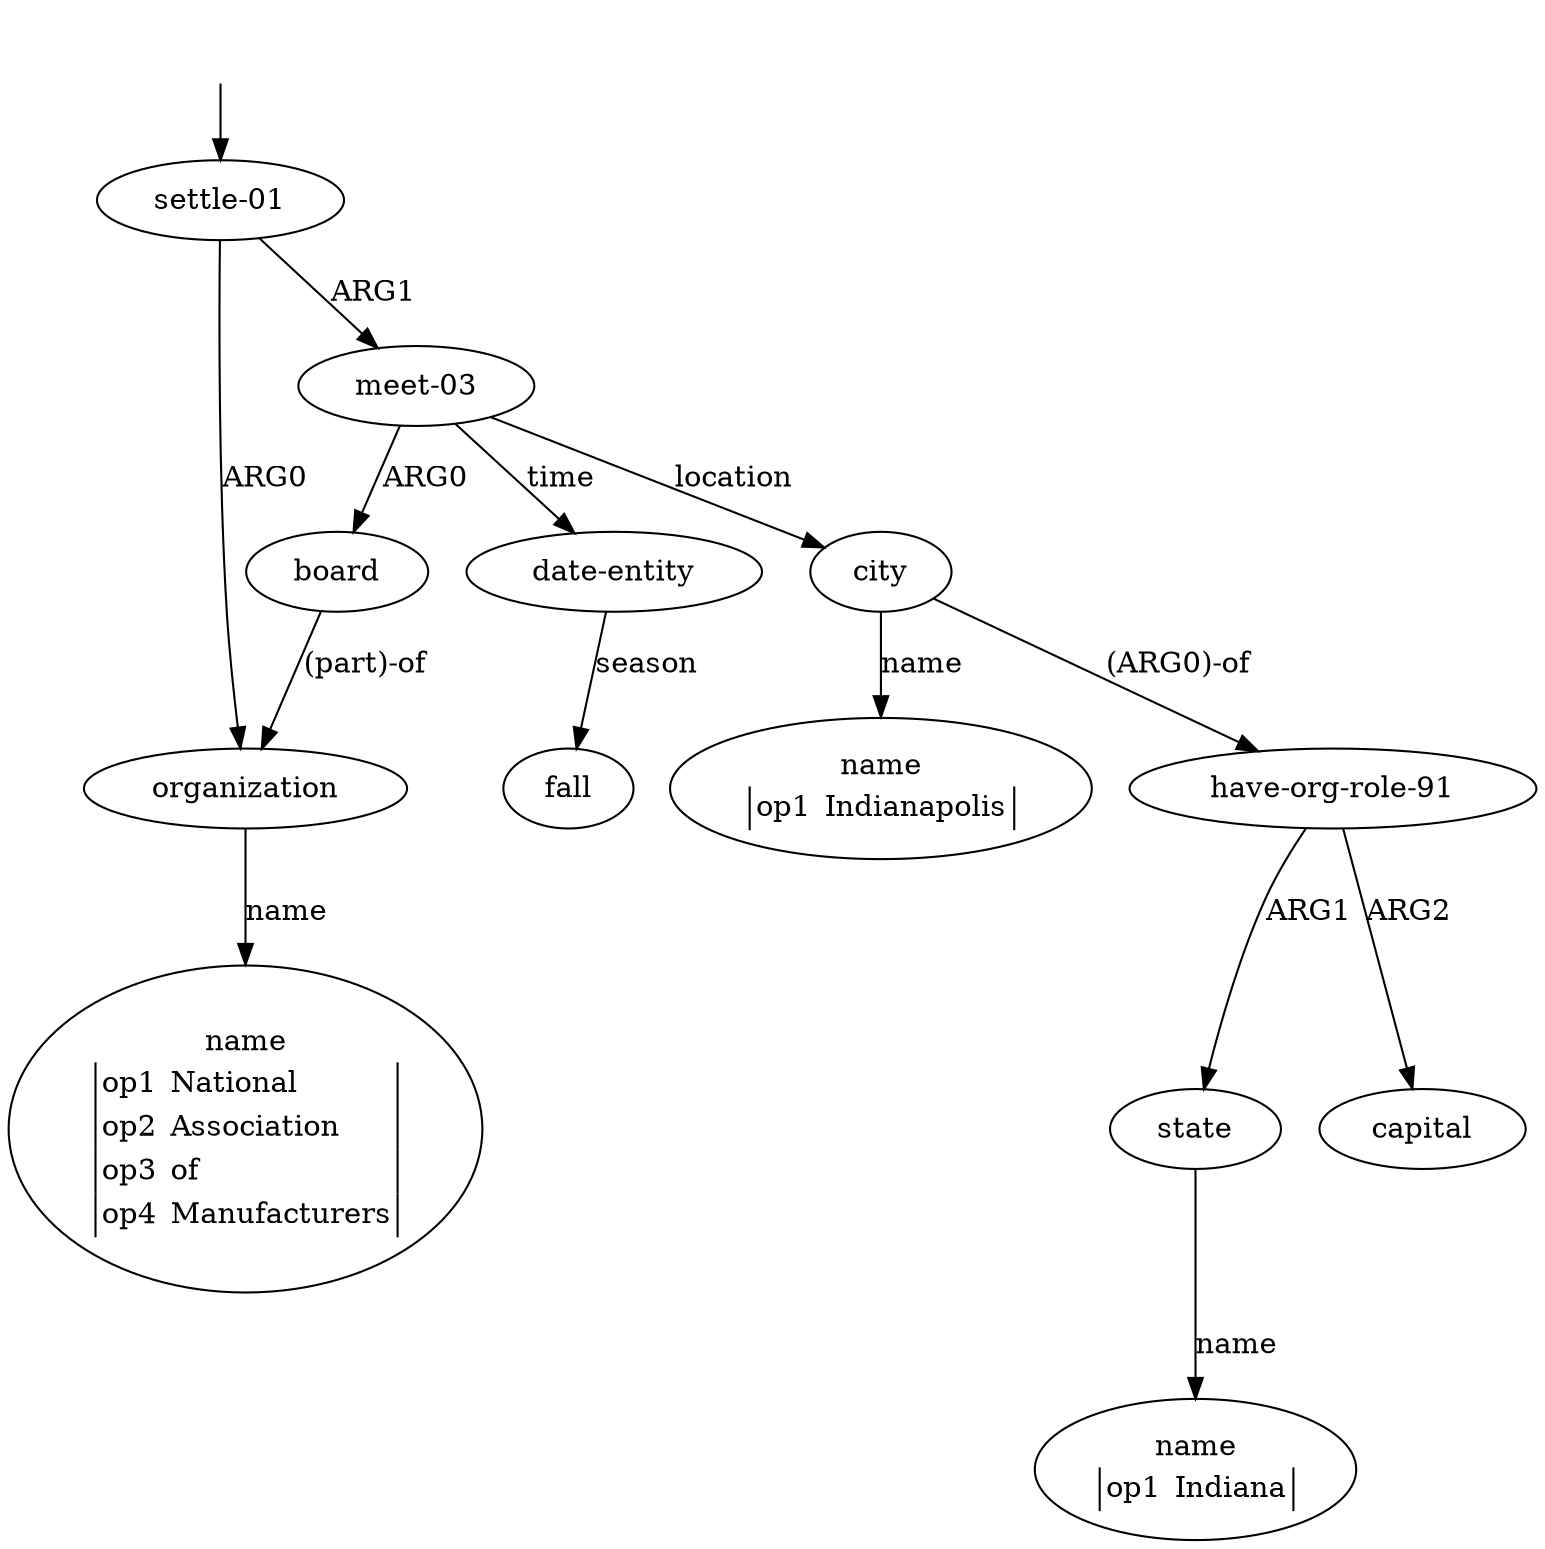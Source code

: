 digraph "20010003" {
  top [ style=invis ];
  top -> 0;
  0 [ label=<<table align="center" border="0" cellspacing="0"><tr><td colspan="2">settle-01</td></tr></table>> ];
  1 [ label=<<table align="center" border="0" cellspacing="0"><tr><td colspan="2">organization</td></tr></table>> ];
  2 [ label=<<table align="center" border="0" cellspacing="0"><tr><td colspan="2">name</td></tr><tr><td sides="l" border="1" align="left">op1</td><td sides="r" border="1" align="left">National</td></tr><tr><td sides="l" border="1" align="left">op2</td><td sides="r" border="1" align="left">Association</td></tr><tr><td sides="l" border="1" align="left">op3</td><td sides="r" border="1" align="left">of</td></tr><tr><td sides="l" border="1" align="left">op4</td><td sides="r" border="1" align="left">Manufacturers</td></tr></table>> ];
  3 [ label=<<table align="center" border="0" cellspacing="0"><tr><td colspan="2">meet-03</td></tr></table>> ];
  4 [ label=<<table align="center" border="0" cellspacing="0"><tr><td colspan="2">board</td></tr></table>> ];
  5 [ label=<<table align="center" border="0" cellspacing="0"><tr><td colspan="2">date-entity</td></tr></table>> ];
  6 [ label=<<table align="center" border="0" cellspacing="0"><tr><td colspan="2">fall</td></tr></table>> ];
  7 [ label=<<table align="center" border="0" cellspacing="0"><tr><td colspan="2">city</td></tr></table>> ];
  8 [ label=<<table align="center" border="0" cellspacing="0"><tr><td colspan="2">name</td></tr><tr><td sides="l" border="1" align="left">op1</td><td sides="r" border="1" align="left">Indianapolis</td></tr></table>> ];
  9 [ label=<<table align="center" border="0" cellspacing="0"><tr><td colspan="2">have-org-role-91</td></tr></table>> ];
  10 [ label=<<table align="center" border="0" cellspacing="0"><tr><td colspan="2">state</td></tr></table>> ];
  11 [ label=<<table align="center" border="0" cellspacing="0"><tr><td colspan="2">name</td></tr><tr><td sides="l" border="1" align="left">op1</td><td sides="r" border="1" align="left">Indiana</td></tr></table>> ];
  12 [ label=<<table align="center" border="0" cellspacing="0"><tr><td colspan="2">capital</td></tr></table>> ];
  5 -> 6 [ label="season" ];
  9 -> 10 [ label="ARG1" ];
  7 -> 8 [ label="name" ];
  3 -> 7 [ label="location" ];
  9 -> 12 [ label="ARG2" ];
  10 -> 11 [ label="name" ];
  0 -> 1 [ label="ARG0" ];
  0 -> 3 [ label="ARG1" ];
  7 -> 9 [ label="(ARG0)-of" ];
  3 -> 5 [ label="time" ];
  4 -> 1 [ label="(part)-of" ];
  1 -> 2 [ label="name" ];
  3 -> 4 [ label="ARG0" ];
}

